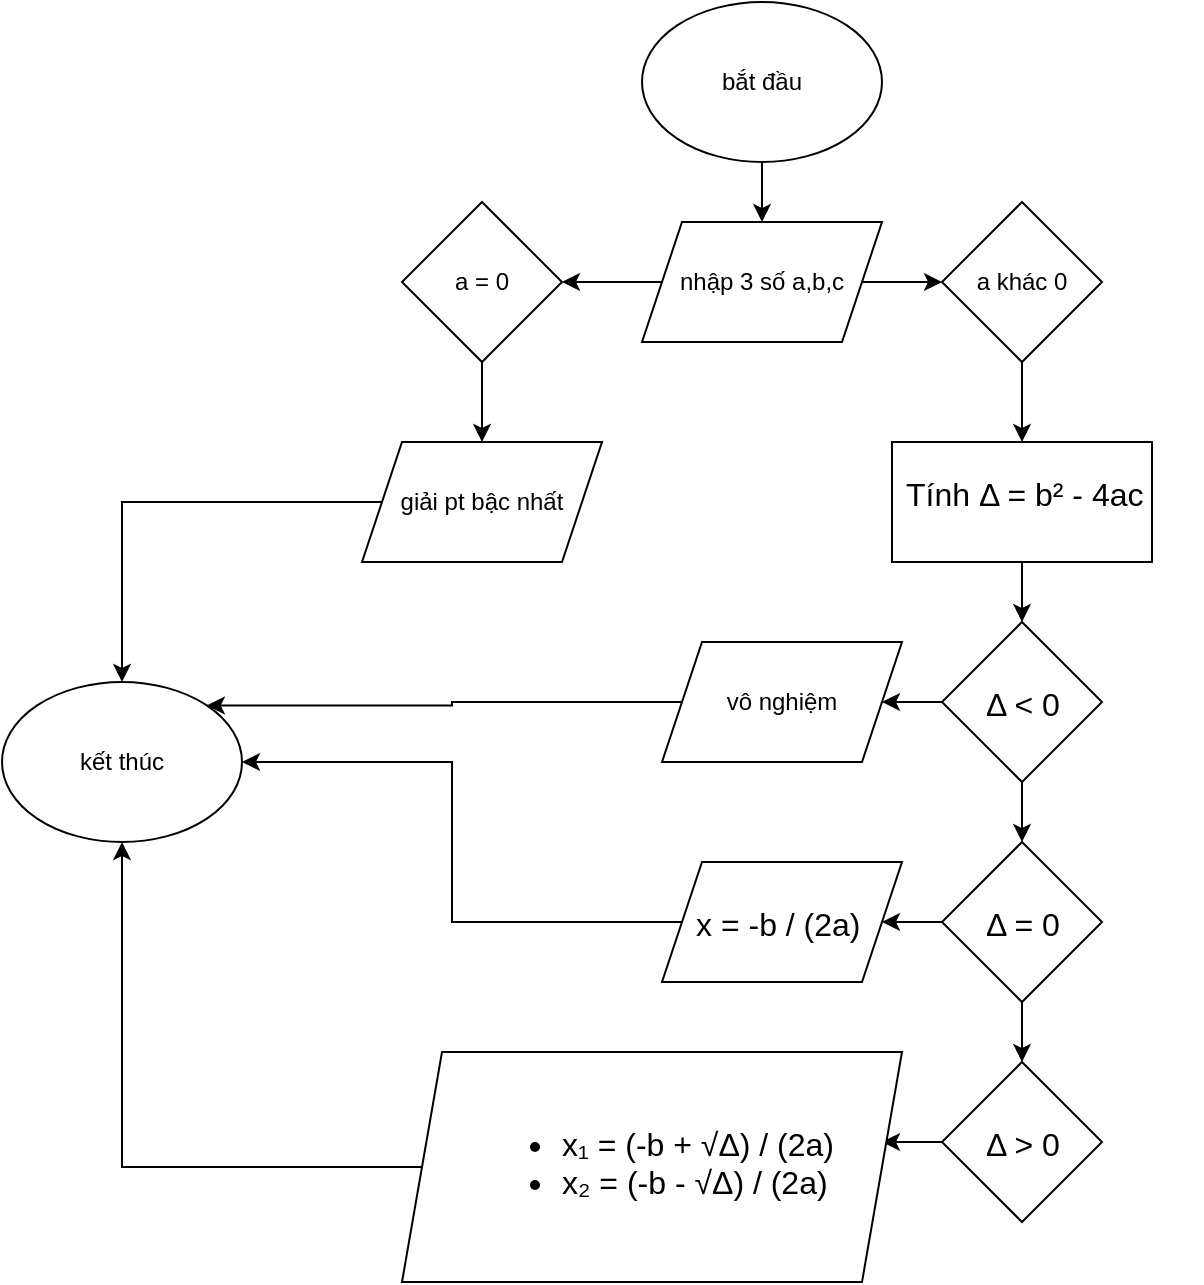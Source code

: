 <mxfile version="28.2.7">
  <diagram name="Trang-1" id="n2l8kIQzBQYOINg-zM32">
    <mxGraphModel dx="1042" dy="692" grid="1" gridSize="10" guides="1" tooltips="1" connect="1" arrows="1" fold="1" page="1" pageScale="1" pageWidth="827" pageHeight="1169" math="0" shadow="0">
      <root>
        <mxCell id="90n1loZm_BiuFzH6zRzX-0" />
        <mxCell id="90n1loZm_BiuFzH6zRzX-1" parent="90n1loZm_BiuFzH6zRzX-0" />
        <mxCell id="T6UrhYFVddQ6RB19OLt--1" style="edgeStyle=orthogonalEdgeStyle;rounded=0;orthogonalLoop=1;jettySize=auto;html=1;exitX=0.5;exitY=1;exitDx=0;exitDy=0;" edge="1" parent="90n1loZm_BiuFzH6zRzX-1" source="T6UrhYFVddQ6RB19OLt--0">
          <mxGeometry relative="1" as="geometry">
            <mxPoint x="400" y="120" as="targetPoint" />
          </mxGeometry>
        </mxCell>
        <mxCell id="T6UrhYFVddQ6RB19OLt--0" value="bắt đầu" style="ellipse;whiteSpace=wrap;html=1;" vertex="1" parent="90n1loZm_BiuFzH6zRzX-1">
          <mxGeometry x="340" y="10" width="120" height="80" as="geometry" />
        </mxCell>
        <mxCell id="T6UrhYFVddQ6RB19OLt--3" style="edgeStyle=orthogonalEdgeStyle;rounded=0;orthogonalLoop=1;jettySize=auto;html=1;exitX=0;exitY=0.5;exitDx=0;exitDy=0;" edge="1" parent="90n1loZm_BiuFzH6zRzX-1" source="T6UrhYFVddQ6RB19OLt--2">
          <mxGeometry relative="1" as="geometry">
            <mxPoint x="300" y="150" as="targetPoint" />
          </mxGeometry>
        </mxCell>
        <mxCell id="T6UrhYFVddQ6RB19OLt--8" style="edgeStyle=orthogonalEdgeStyle;rounded=0;orthogonalLoop=1;jettySize=auto;html=1;exitX=1;exitY=0.5;exitDx=0;exitDy=0;" edge="1" parent="90n1loZm_BiuFzH6zRzX-1" source="T6UrhYFVddQ6RB19OLt--2">
          <mxGeometry relative="1" as="geometry">
            <mxPoint x="490" y="150" as="targetPoint" />
          </mxGeometry>
        </mxCell>
        <mxCell id="T6UrhYFVddQ6RB19OLt--2" value="nhập 3 số a,b,c" style="shape=parallelogram;perimeter=parallelogramPerimeter;whiteSpace=wrap;html=1;fixedSize=1;" vertex="1" parent="90n1loZm_BiuFzH6zRzX-1">
          <mxGeometry x="340" y="120" width="120" height="60" as="geometry" />
        </mxCell>
        <mxCell id="T6UrhYFVddQ6RB19OLt--6" style="edgeStyle=orthogonalEdgeStyle;rounded=0;orthogonalLoop=1;jettySize=auto;html=1;exitX=0.5;exitY=1;exitDx=0;exitDy=0;" edge="1" parent="90n1loZm_BiuFzH6zRzX-1" source="T6UrhYFVddQ6RB19OLt--5">
          <mxGeometry relative="1" as="geometry">
            <mxPoint x="260" y="230" as="targetPoint" />
          </mxGeometry>
        </mxCell>
        <mxCell id="T6UrhYFVddQ6RB19OLt--5" value="a = 0" style="rhombus;whiteSpace=wrap;html=1;" vertex="1" parent="90n1loZm_BiuFzH6zRzX-1">
          <mxGeometry x="220" y="110" width="80" height="80" as="geometry" />
        </mxCell>
        <mxCell id="T6UrhYFVddQ6RB19OLt--36" style="edgeStyle=orthogonalEdgeStyle;rounded=0;orthogonalLoop=1;jettySize=auto;html=1;exitX=0;exitY=0.5;exitDx=0;exitDy=0;entryX=0.5;entryY=0;entryDx=0;entryDy=0;" edge="1" parent="90n1loZm_BiuFzH6zRzX-1" source="T6UrhYFVddQ6RB19OLt--7" target="T6UrhYFVddQ6RB19OLt--35">
          <mxGeometry relative="1" as="geometry" />
        </mxCell>
        <mxCell id="T6UrhYFVddQ6RB19OLt--7" value="giải pt bậc nhất" style="shape=parallelogram;perimeter=parallelogramPerimeter;whiteSpace=wrap;html=1;fixedSize=1;" vertex="1" parent="90n1loZm_BiuFzH6zRzX-1">
          <mxGeometry x="200" y="230" width="120" height="60" as="geometry" />
        </mxCell>
        <mxCell id="T6UrhYFVddQ6RB19OLt--12" style="edgeStyle=orthogonalEdgeStyle;rounded=0;orthogonalLoop=1;jettySize=auto;html=1;exitX=0.5;exitY=1;exitDx=0;exitDy=0;entryX=0.5;entryY=0;entryDx=0;entryDy=0;" edge="1" parent="90n1loZm_BiuFzH6zRzX-1" source="T6UrhYFVddQ6RB19OLt--9" target="T6UrhYFVddQ6RB19OLt--11">
          <mxGeometry relative="1" as="geometry" />
        </mxCell>
        <mxCell id="T6UrhYFVddQ6RB19OLt--9" value="a khác 0" style="rhombus;whiteSpace=wrap;html=1;" vertex="1" parent="90n1loZm_BiuFzH6zRzX-1">
          <mxGeometry x="490" y="110" width="80" height="80" as="geometry" />
        </mxCell>
        <mxCell id="T6UrhYFVddQ6RB19OLt--15" style="edgeStyle=orthogonalEdgeStyle;rounded=0;orthogonalLoop=1;jettySize=auto;html=1;exitX=0.5;exitY=1;exitDx=0;exitDy=0;" edge="1" parent="90n1loZm_BiuFzH6zRzX-1" source="T6UrhYFVddQ6RB19OLt--11">
          <mxGeometry relative="1" as="geometry">
            <mxPoint x="530" y="320" as="targetPoint" />
          </mxGeometry>
        </mxCell>
        <mxCell id="T6UrhYFVddQ6RB19OLt--11" value="" style="rounded=0;whiteSpace=wrap;html=1;" vertex="1" parent="90n1loZm_BiuFzH6zRzX-1">
          <mxGeometry x="465" y="230" width="130" height="60" as="geometry" />
        </mxCell>
        <mxCell id="T6UrhYFVddQ6RB19OLt--13" value="&lt;span style=&quot;color: rgb(0, 0, 0); font-family: Arial, sans-serif; font-size: 16px; font-style: normal; font-variant-ligatures: normal; font-variant-caps: normal; font-weight: 400; letter-spacing: normal; orphans: 2; text-align: start; text-indent: 0px; text-transform: none; widows: 2; word-spacing: 0px; -webkit-text-stroke-width: 0px; white-space: pre-wrap; background-color: rgb(255, 255, 255); text-decoration-thickness: initial; text-decoration-style: initial; text-decoration-color: initial; display: inline !important; float: none;&quot;&gt;Tính Δ = b² - 4ac&lt;/span&gt;" style="text;whiteSpace=wrap;html=1;" vertex="1" parent="90n1loZm_BiuFzH6zRzX-1">
          <mxGeometry x="470" y="240" width="150" height="40" as="geometry" />
        </mxCell>
        <mxCell id="T6UrhYFVddQ6RB19OLt--18" style="edgeStyle=orthogonalEdgeStyle;rounded=0;orthogonalLoop=1;jettySize=auto;html=1;exitX=0;exitY=0.5;exitDx=0;exitDy=0;" edge="1" parent="90n1loZm_BiuFzH6zRzX-1" source="T6UrhYFVddQ6RB19OLt--16">
          <mxGeometry relative="1" as="geometry">
            <mxPoint x="460" y="360" as="targetPoint" />
          </mxGeometry>
        </mxCell>
        <mxCell id="T6UrhYFVddQ6RB19OLt--20" style="edgeStyle=orthogonalEdgeStyle;rounded=0;orthogonalLoop=1;jettySize=auto;html=1;exitX=0.5;exitY=1;exitDx=0;exitDy=0;" edge="1" parent="90n1loZm_BiuFzH6zRzX-1" source="T6UrhYFVddQ6RB19OLt--16">
          <mxGeometry relative="1" as="geometry">
            <mxPoint x="530" y="430" as="targetPoint" />
          </mxGeometry>
        </mxCell>
        <mxCell id="T6UrhYFVddQ6RB19OLt--16" value="" style="rhombus;whiteSpace=wrap;html=1;" vertex="1" parent="90n1loZm_BiuFzH6zRzX-1">
          <mxGeometry x="490" y="320" width="80" height="80" as="geometry" />
        </mxCell>
        <mxCell id="T6UrhYFVddQ6RB19OLt--17" value="&lt;span style=&quot;color: rgb(0, 0, 0); font-family: Arial, sans-serif; font-size: 16px; font-style: normal; font-variant-ligatures: normal; font-variant-caps: normal; font-weight: 400; letter-spacing: normal; orphans: 2; text-align: start; text-indent: 0px; text-transform: none; widows: 2; word-spacing: 0px; -webkit-text-stroke-width: 0px; white-space: pre-wrap; background-color: rgb(255, 255, 255); text-decoration-thickness: initial; text-decoration-style: initial; text-decoration-color: initial; display: inline !important; float: none;&quot;&gt;Δ &amp;lt; 0&lt;/span&gt;" style="text;whiteSpace=wrap;html=1;" vertex="1" parent="90n1loZm_BiuFzH6zRzX-1">
          <mxGeometry x="510" y="345" width="40" height="30" as="geometry" />
        </mxCell>
        <mxCell id="T6UrhYFVddQ6RB19OLt--37" style="edgeStyle=orthogonalEdgeStyle;rounded=0;orthogonalLoop=1;jettySize=auto;html=1;exitX=0;exitY=0.5;exitDx=0;exitDy=0;entryX=1;entryY=0;entryDx=0;entryDy=0;" edge="1" parent="90n1loZm_BiuFzH6zRzX-1" source="T6UrhYFVddQ6RB19OLt--19" target="T6UrhYFVddQ6RB19OLt--35">
          <mxGeometry relative="1" as="geometry" />
        </mxCell>
        <mxCell id="T6UrhYFVddQ6RB19OLt--19" value="vô nghiệm" style="shape=parallelogram;perimeter=parallelogramPerimeter;whiteSpace=wrap;html=1;fixedSize=1;" vertex="1" parent="90n1loZm_BiuFzH6zRzX-1">
          <mxGeometry x="350" y="330" width="120" height="60" as="geometry" />
        </mxCell>
        <mxCell id="T6UrhYFVddQ6RB19OLt--23" style="edgeStyle=orthogonalEdgeStyle;rounded=0;orthogonalLoop=1;jettySize=auto;html=1;exitX=0;exitY=0.5;exitDx=0;exitDy=0;" edge="1" parent="90n1loZm_BiuFzH6zRzX-1" source="T6UrhYFVddQ6RB19OLt--21" target="T6UrhYFVddQ6RB19OLt--24">
          <mxGeometry relative="1" as="geometry">
            <mxPoint x="460" y="470" as="targetPoint" />
          </mxGeometry>
        </mxCell>
        <mxCell id="T6UrhYFVddQ6RB19OLt--26" style="edgeStyle=orthogonalEdgeStyle;rounded=0;orthogonalLoop=1;jettySize=auto;html=1;exitX=0.5;exitY=1;exitDx=0;exitDy=0;" edge="1" parent="90n1loZm_BiuFzH6zRzX-1" source="T6UrhYFVddQ6RB19OLt--21">
          <mxGeometry relative="1" as="geometry">
            <mxPoint x="530" y="540" as="targetPoint" />
          </mxGeometry>
        </mxCell>
        <mxCell id="T6UrhYFVddQ6RB19OLt--21" value="" style="rhombus;whiteSpace=wrap;html=1;" vertex="1" parent="90n1loZm_BiuFzH6zRzX-1">
          <mxGeometry x="490" y="430" width="80" height="80" as="geometry" />
        </mxCell>
        <mxCell id="T6UrhYFVddQ6RB19OLt--22" value="&lt;span style=&quot;color: rgb(0, 0, 0); font-family: Arial, sans-serif; font-size: 16px; font-style: normal; font-variant-ligatures: normal; font-variant-caps: normal; font-weight: 400; letter-spacing: normal; orphans: 2; text-align: start; text-indent: 0px; text-transform: none; widows: 2; word-spacing: 0px; -webkit-text-stroke-width: 0px; white-space: pre-wrap; background-color: rgb(255, 255, 255); text-decoration-thickness: initial; text-decoration-style: initial; text-decoration-color: initial; display: inline !important; float: none;&quot;&gt;Δ = 0&lt;/span&gt;" style="text;whiteSpace=wrap;html=1;" vertex="1" parent="90n1loZm_BiuFzH6zRzX-1">
          <mxGeometry x="510" y="455" width="40" height="30" as="geometry" />
        </mxCell>
        <mxCell id="T6UrhYFVddQ6RB19OLt--38" style="edgeStyle=orthogonalEdgeStyle;rounded=0;orthogonalLoop=1;jettySize=auto;html=1;exitX=0;exitY=0.5;exitDx=0;exitDy=0;entryX=1;entryY=0.5;entryDx=0;entryDy=0;" edge="1" parent="90n1loZm_BiuFzH6zRzX-1" source="T6UrhYFVddQ6RB19OLt--24" target="T6UrhYFVddQ6RB19OLt--35">
          <mxGeometry relative="1" as="geometry" />
        </mxCell>
        <mxCell id="T6UrhYFVddQ6RB19OLt--24" value="" style="shape=parallelogram;perimeter=parallelogramPerimeter;whiteSpace=wrap;html=1;fixedSize=1;" vertex="1" parent="90n1loZm_BiuFzH6zRzX-1">
          <mxGeometry x="350" y="440" width="120" height="60" as="geometry" />
        </mxCell>
        <mxCell id="T6UrhYFVddQ6RB19OLt--25" value="&lt;span style=&quot;color: rgb(0, 0, 0); font-family: Arial, sans-serif; font-size: 16px; font-style: normal; font-variant-ligatures: normal; font-variant-caps: normal; font-weight: 400; letter-spacing: normal; orphans: 2; text-align: start; text-indent: 0px; text-transform: none; widows: 2; word-spacing: 0px; -webkit-text-stroke-width: 0px; white-space: pre-wrap; background-color: rgb(255, 255, 255); text-decoration-thickness: initial; text-decoration-style: initial; text-decoration-color: initial; display: inline !important; float: none;&quot;&gt;x = -b / (2a)&lt;/span&gt;" style="text;whiteSpace=wrap;html=1;" vertex="1" parent="90n1loZm_BiuFzH6zRzX-1">
          <mxGeometry x="365" y="455" width="90" height="35" as="geometry" />
        </mxCell>
        <mxCell id="T6UrhYFVddQ6RB19OLt--29" style="edgeStyle=orthogonalEdgeStyle;rounded=0;orthogonalLoop=1;jettySize=auto;html=1;exitX=0;exitY=0.5;exitDx=0;exitDy=0;" edge="1" parent="90n1loZm_BiuFzH6zRzX-1" source="T6UrhYFVddQ6RB19OLt--27">
          <mxGeometry relative="1" as="geometry">
            <mxPoint x="460" y="580" as="targetPoint" />
          </mxGeometry>
        </mxCell>
        <mxCell id="T6UrhYFVddQ6RB19OLt--27" value="" style="rhombus;whiteSpace=wrap;html=1;" vertex="1" parent="90n1loZm_BiuFzH6zRzX-1">
          <mxGeometry x="490" y="540" width="80" height="80" as="geometry" />
        </mxCell>
        <mxCell id="T6UrhYFVddQ6RB19OLt--28" value="&lt;span style=&quot;color: rgb(0, 0, 0); font-family: Arial, sans-serif; font-size: 16px; font-style: normal; font-variant-ligatures: normal; font-variant-caps: normal; font-weight: 400; letter-spacing: normal; orphans: 2; text-align: start; text-indent: 0px; text-transform: none; widows: 2; word-spacing: 0px; -webkit-text-stroke-width: 0px; white-space: pre-wrap; background-color: rgb(255, 255, 255); text-decoration-thickness: initial; text-decoration-style: initial; text-decoration-color: initial; display: inline !important; float: none;&quot;&gt;Δ &amp;gt; 0&lt;/span&gt;" style="text;whiteSpace=wrap;html=1;" vertex="1" parent="90n1loZm_BiuFzH6zRzX-1">
          <mxGeometry x="510" y="565" width="40" height="30" as="geometry" />
        </mxCell>
        <mxCell id="T6UrhYFVddQ6RB19OLt--39" style="edgeStyle=orthogonalEdgeStyle;rounded=0;orthogonalLoop=1;jettySize=auto;html=1;exitX=0;exitY=0.5;exitDx=0;exitDy=0;entryX=0.5;entryY=1;entryDx=0;entryDy=0;" edge="1" parent="90n1loZm_BiuFzH6zRzX-1" source="T6UrhYFVddQ6RB19OLt--30" target="T6UrhYFVddQ6RB19OLt--35">
          <mxGeometry relative="1" as="geometry" />
        </mxCell>
        <mxCell id="T6UrhYFVddQ6RB19OLt--30" value="" style="shape=parallelogram;perimeter=parallelogramPerimeter;whiteSpace=wrap;html=1;fixedSize=1;" vertex="1" parent="90n1loZm_BiuFzH6zRzX-1">
          <mxGeometry x="220" y="535" width="250" height="115" as="geometry" />
        </mxCell>
        <mxCell id="T6UrhYFVddQ6RB19OLt--32" value="&lt;ul style=&quot;box-sizing: border-box; margin: 0px; padding: 0px 0px 0px 2rem; list-style: circle; color: rgb(0, 0, 0); font-family: Arial, sans-serif; font-size: 16px; font-style: normal; font-variant-ligatures: normal; font-variant-caps: normal; font-weight: 400; letter-spacing: normal; orphans: 2; text-align: start; text-indent: 0px; text-transform: none; widows: 2; word-spacing: 0px; -webkit-text-stroke-width: 0px; white-space: pre; background-color: rgb(255, 255, 255); text-decoration-thickness: initial; text-decoration-style: initial; text-decoration-color: initial; padding-inline-start: 48px;&quot;&gt;&lt;li style=&quot;box-sizing: border-box; margin: 0px; padding: 0px; background-color: transparent; color: rgb(0, 0, 0); font-family: Arial, sans-serif; font-size: 12pt; font-style: normal; font-variant: normal; font-weight: 400; list-style-type: disc; text-decoration: none; vertical-align: baseline; white-space: pre;&quot; aria-level=&quot;4&quot; dir=&quot;ltr&quot;&gt;&lt;span style=&quot;box-sizing: border-box; margin: 0px; padding: 0px; background-color: transparent; color: rgb(0, 0, 0); font-family: Arial, sans-serif; font-size: 12pt;&quot;&gt;&lt;span style=&quot;box-sizing: border-box; margin: 0px; padding: 0px; font-style: normal; font-variant: normal; font-weight: 400; text-decoration: none; vertical-align: baseline; white-space: pre-wrap;&quot;&gt;x₁ = (-b + √Δ) / (2a)&lt;/span&gt;&lt;/span&gt;&lt;/li&gt;&lt;li style=&quot;box-sizing: border-box; margin: 0px; padding: 0px; background-color: transparent; color: rgb(0, 0, 0); font-family: Arial, sans-serif; font-size: 12pt; font-style: normal; font-variant: normal; font-weight: 400; list-style-type: disc; text-decoration: none; vertical-align: baseline; white-space: pre;&quot; aria-level=&quot;4&quot; dir=&quot;ltr&quot;&gt;&lt;span style=&quot;box-sizing: border-box; margin: 0px; padding: 0px; background-color: transparent; color: rgb(0, 0, 0); font-family: Arial, sans-serif; font-size: 12pt;&quot;&gt;&lt;span style=&quot;box-sizing: border-box; margin: 0px; padding: 0px; font-style: normal; font-variant: normal; font-weight: 400; text-decoration: none; vertical-align: baseline; white-space: pre-wrap;&quot;&gt;x₂ = (-b - √Δ) / (2a)&lt;/span&gt;&lt;/span&gt;&lt;/li&gt;&lt;/ul&gt;" style="text;whiteSpace=wrap;html=1;" vertex="1" parent="90n1loZm_BiuFzH6zRzX-1">
          <mxGeometry x="250" y="565" width="190" height="50" as="geometry" />
        </mxCell>
        <mxCell id="T6UrhYFVddQ6RB19OLt--35" value="kết thúc" style="ellipse;whiteSpace=wrap;html=1;" vertex="1" parent="90n1loZm_BiuFzH6zRzX-1">
          <mxGeometry x="20" y="350" width="120" height="80" as="geometry" />
        </mxCell>
      </root>
    </mxGraphModel>
  </diagram>
</mxfile>
